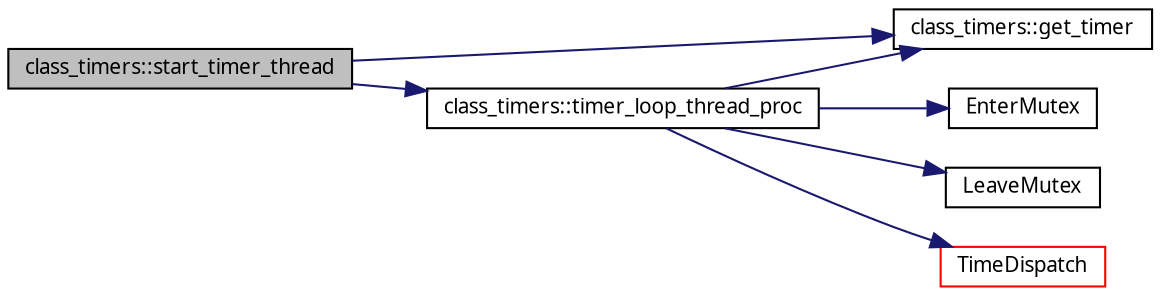 digraph G
{
  edge [fontname="FreeSans.ttf",fontsize=10,labelfontname="FreeSans.ttf",labelfontsize=10];
  node [fontname="FreeSans.ttf",fontsize=10,shape=record];
  rankdir=LR;
  Node1 [label="class_timers::start_timer_thread",height=0.2,width=0.4,color="black", fillcolor="grey75", style="filled" fontcolor="black"];
  Node1 -> Node2 [color="midnightblue",fontsize=10,style="solid",fontname="FreeSans.ttf"];
  Node2 [label="class_timers::get_timer",height=0.2,width=0.4,color="black", fillcolor="white", style="filled",URL="$classclass__timers.html#e4fe19b5b56b72ce2601d74f6519bd0b"];
  Node1 -> Node3 [color="midnightblue",fontsize=10,style="solid",fontname="FreeSans.ttf"];
  Node3 [label="class_timers::timer_loop_thread_proc",height=0.2,width=0.4,color="black", fillcolor="white", style="filled",URL="$classclass__timers.html#a68dd5b6225b3519b4bc2a0280683c87"];
  Node3 -> Node4 [color="midnightblue",fontsize=10,style="solid",fontname="FreeSans.ttf"];
  Node4 [label="EnterMutex",height=0.2,width=0.4,color="black", fillcolor="white", style="filled",URL="$timers__unix_8c.html#d7fee43b8a44cf8b7036853593044037"];
  Node3 -> Node2 [color="midnightblue",fontsize=10,style="solid",fontname="FreeSans.ttf"];
  Node3 -> Node5 [color="midnightblue",fontsize=10,style="solid",fontname="FreeSans.ttf"];
  Node5 [label="LeaveMutex",height=0.2,width=0.4,color="black", fillcolor="white", style="filled",URL="$timers__unix_8c.html#73d9a4eb941fb20cf6b597840510394b"];
  Node3 -> Node6 [color="midnightblue",fontsize=10,style="solid",fontname="FreeSans.ttf"];
  Node6 [label="TimeDispatch",height=0.2,width=0.4,color="red", fillcolor="white", style="filled",URL="$timer_8c.html#fa75192a3238525618f8cb83004930cc"];
}
